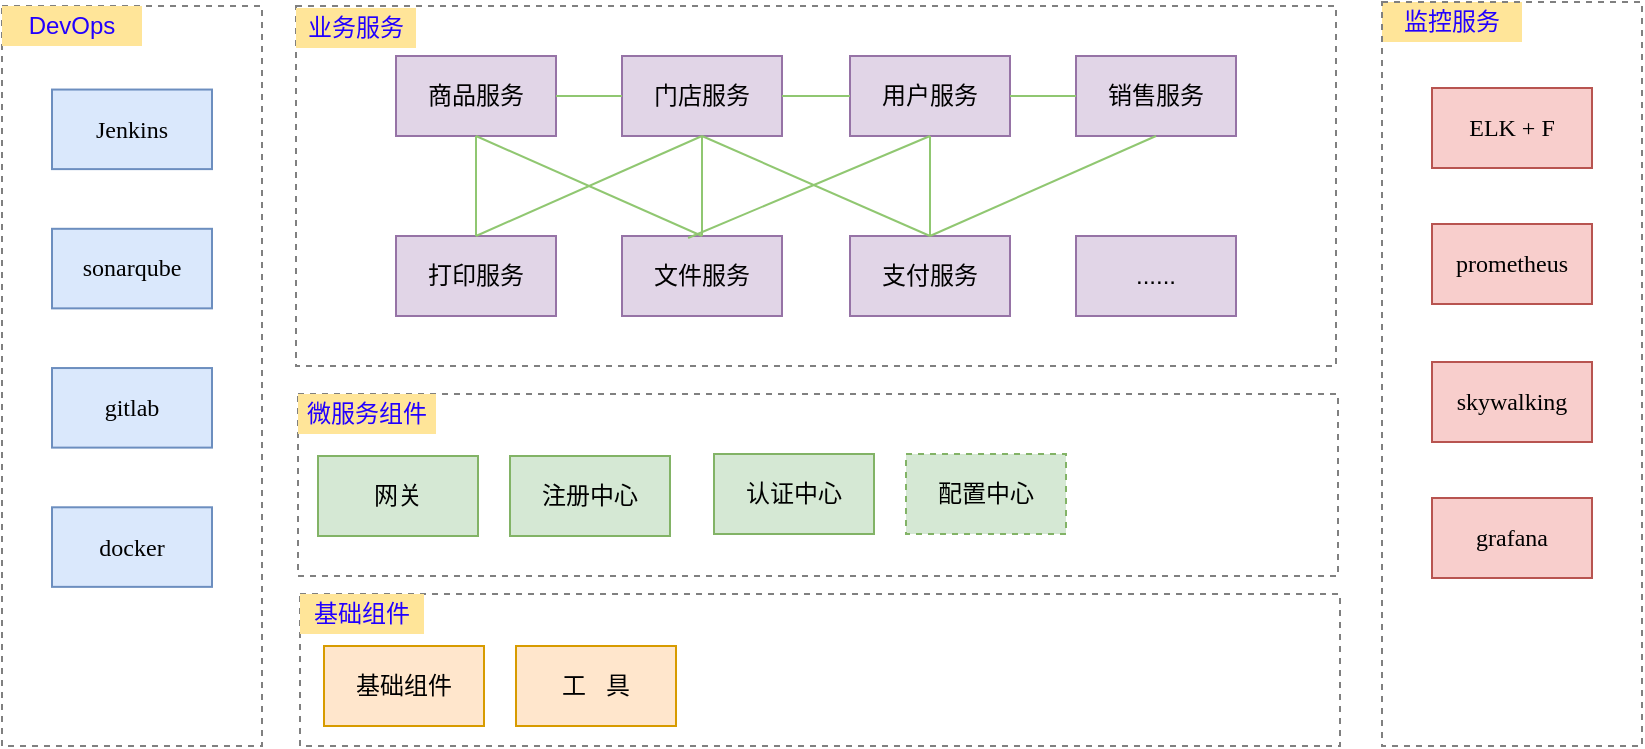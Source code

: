 <mxfile version="12.9.3" type="github">
  <diagram id="GURehOPzaELDxNWefYv2" name="第 1 页">
    <mxGraphModel dx="1422" dy="737" grid="0" gridSize="10" guides="1" tooltips="1" connect="1" arrows="1" fold="1" page="0" pageScale="1" pageWidth="827" pageHeight="1169" math="0" shadow="0">
      <root>
        <mxCell id="0" />
        <mxCell id="1" parent="0" />
        <mxCell id="2d70hu0ODLxBEcMr88J4-11" value="" style="group" vertex="1" connectable="0" parent="1">
          <mxGeometry x="10" y="320" width="130" height="370" as="geometry" />
        </mxCell>
        <mxCell id="EontonIsWMsEiqyyIHZb-103" value="" style="rounded=0;whiteSpace=wrap;html=1;dashed=1;fillColor=none;strokeColor=#808080;" parent="2d70hu0ODLxBEcMr88J4-11" vertex="1">
          <mxGeometry width="130" height="370" as="geometry" />
        </mxCell>
        <mxCell id="EontonIsWMsEiqyyIHZb-105" value="&lt;div style=&quot;text-align: left&quot;&gt;&lt;span style=&quot;white-space: pre-wrap&quot;&gt;&lt;font face=&quot;simsun&quot;&gt;Jenkins&lt;/font&gt;&lt;/span&gt;&lt;/div&gt;" style="rounded=0;whiteSpace=wrap;html=1;fillColor=#dae8fc;strokeColor=#6c8ebf;" parent="2d70hu0ODLxBEcMr88J4-11" vertex="1">
          <mxGeometry x="25" y="41.774" width="80" height="39.785" as="geometry" />
        </mxCell>
        <mxCell id="EontonIsWMsEiqyyIHZb-106" value="&lt;div style=&quot;text-align: left&quot;&gt;&lt;span style=&quot;white-space: pre-wrap&quot;&gt;&lt;font face=&quot;simsun&quot;&gt;gitlab&lt;/font&gt;&lt;/span&gt;&lt;/div&gt;" style="rounded=0;whiteSpace=wrap;html=1;fillColor=#dae8fc;strokeColor=#6c8ebf;" parent="2d70hu0ODLxBEcMr88J4-11" vertex="1">
          <mxGeometry x="25" y="181.022" width="80" height="39.785" as="geometry" />
        </mxCell>
        <mxCell id="EontonIsWMsEiqyyIHZb-107" value="&lt;div style=&quot;text-align: left&quot;&gt;&lt;font face=&quot;simsun&quot;&gt;&lt;span style=&quot;white-space: pre-wrap&quot;&gt;sonarqube&lt;/span&gt;&lt;/font&gt;&lt;/div&gt;" style="rounded=0;whiteSpace=wrap;html=1;fillColor=#dae8fc;strokeColor=#6c8ebf;" parent="2d70hu0ODLxBEcMr88J4-11" vertex="1">
          <mxGeometry x="25" y="111.398" width="80" height="39.785" as="geometry" />
        </mxCell>
        <mxCell id="EontonIsWMsEiqyyIHZb-108" value="&lt;div style=&quot;text-align: left&quot;&gt;&lt;span style=&quot;white-space: pre-wrap&quot;&gt;&lt;font face=&quot;simsun&quot;&gt;docker&lt;/font&gt;&lt;/span&gt;&lt;/div&gt;" style="rounded=0;whiteSpace=wrap;html=1;fillColor=#dae8fc;strokeColor=#6c8ebf;" parent="2d70hu0ODLxBEcMr88J4-11" vertex="1">
          <mxGeometry x="25" y="250.645" width="80" height="39.785" as="geometry" />
        </mxCell>
        <mxCell id="EontonIsWMsEiqyyIHZb-104" value="DevOps" style="text;html=1;strokeColor=none;fillColor=#FFE599;align=center;verticalAlign=middle;whiteSpace=wrap;rounded=0;dashed=1;fontColor=#2200FF;" parent="2d70hu0ODLxBEcMr88J4-11" vertex="1">
          <mxGeometry width="70" height="20" as="geometry" />
        </mxCell>
        <mxCell id="EontonIsWMsEiqyyIHZb-47" value="" style="group" parent="1" vertex="1" connectable="0">
          <mxGeometry x="157" y="320" width="520" height="180" as="geometry" />
        </mxCell>
        <mxCell id="EontonIsWMsEiqyyIHZb-34" value="" style="rounded=0;whiteSpace=wrap;html=1;dashed=1;fillColor=none;strokeColor=#808080;" parent="EontonIsWMsEiqyyIHZb-47" vertex="1">
          <mxGeometry width="520" height="180" as="geometry" />
        </mxCell>
        <mxCell id="EontonIsWMsEiqyyIHZb-20" value="商品服务" style="rounded=0;whiteSpace=wrap;html=1;fillColor=#e1d5e7;strokeColor=#9673a6;" parent="EontonIsWMsEiqyyIHZb-47" vertex="1">
          <mxGeometry x="50" y="25" width="80" height="40" as="geometry" />
        </mxCell>
        <mxCell id="EontonIsWMsEiqyyIHZb-21" value="门店服务" style="rounded=0;whiteSpace=wrap;html=1;fillColor=#e1d5e7;strokeColor=#9673a6;" parent="EontonIsWMsEiqyyIHZb-47" vertex="1">
          <mxGeometry x="163" y="25" width="80" height="40" as="geometry" />
        </mxCell>
        <mxCell id="EontonIsWMsEiqyyIHZb-22" value="用户服务" style="rounded=0;whiteSpace=wrap;html=1;fillColor=#e1d5e7;strokeColor=#9673a6;" parent="EontonIsWMsEiqyyIHZb-47" vertex="1">
          <mxGeometry x="277" y="25" width="80" height="40" as="geometry" />
        </mxCell>
        <mxCell id="EontonIsWMsEiqyyIHZb-23" value="销售服务" style="rounded=0;whiteSpace=wrap;html=1;fillColor=#e1d5e7;strokeColor=#9673a6;" parent="EontonIsWMsEiqyyIHZb-47" vertex="1">
          <mxGeometry x="390" y="25" width="80" height="40" as="geometry" />
        </mxCell>
        <mxCell id="EontonIsWMsEiqyyIHZb-24" value="打印服务" style="rounded=0;whiteSpace=wrap;html=1;fillColor=#e1d5e7;strokeColor=#9673a6;" parent="EontonIsWMsEiqyyIHZb-47" vertex="1">
          <mxGeometry x="50" y="115" width="80" height="40" as="geometry" />
        </mxCell>
        <mxCell id="EontonIsWMsEiqyyIHZb-26" value="文件服务&lt;br&gt;" style="rounded=0;whiteSpace=wrap;html=1;fillColor=#e1d5e7;strokeColor=#9673a6;" parent="EontonIsWMsEiqyyIHZb-47" vertex="1">
          <mxGeometry x="163" y="115" width="80" height="40" as="geometry" />
        </mxCell>
        <mxCell id="EontonIsWMsEiqyyIHZb-27" value="支付服务" style="rounded=0;whiteSpace=wrap;html=1;fillColor=#e1d5e7;strokeColor=#9673a6;" parent="EontonIsWMsEiqyyIHZb-47" vertex="1">
          <mxGeometry x="277" y="115" width="80" height="40" as="geometry" />
        </mxCell>
        <mxCell id="EontonIsWMsEiqyyIHZb-28" value="......" style="rounded=0;whiteSpace=wrap;html=1;fillColor=#e1d5e7;strokeColor=#9673a6;" parent="EontonIsWMsEiqyyIHZb-47" vertex="1">
          <mxGeometry x="390" y="115" width="80" height="40" as="geometry" />
        </mxCell>
        <mxCell id="EontonIsWMsEiqyyIHZb-36" value="" style="endArrow=none;html=1;strokeColor=#90C771;fillColor=#d5e8d4;exitX=0.5;exitY=0;exitDx=0;exitDy=0;entryX=0.5;entryY=1;entryDx=0;entryDy=0;" parent="EontonIsWMsEiqyyIHZb-47" source="EontonIsWMsEiqyyIHZb-24" target="EontonIsWMsEiqyyIHZb-20" edge="1">
          <mxGeometry width="50" height="50" relative="1" as="geometry">
            <mxPoint x="40" y="129" as="sourcePoint" />
            <mxPoint x="90" y="79" as="targetPoint" />
          </mxGeometry>
        </mxCell>
        <mxCell id="EontonIsWMsEiqyyIHZb-37" value="" style="endArrow=none;html=1;strokeColor=#90C771;fillColor=#d5e8d4;exitX=0.5;exitY=0;exitDx=0;exitDy=0;entryX=0.5;entryY=1;entryDx=0;entryDy=0;" parent="EontonIsWMsEiqyyIHZb-47" source="EontonIsWMsEiqyyIHZb-26" target="EontonIsWMsEiqyyIHZb-20" edge="1">
          <mxGeometry width="50" height="50" relative="1" as="geometry">
            <mxPoint x="100" y="125" as="sourcePoint" />
            <mxPoint x="100" y="89" as="targetPoint" />
          </mxGeometry>
        </mxCell>
        <mxCell id="EontonIsWMsEiqyyIHZb-38" value="" style="endArrow=none;html=1;strokeColor=#90C771;fillColor=#d5e8d4;exitX=0.5;exitY=1;exitDx=0;exitDy=0;entryX=0.5;entryY=0;entryDx=0;entryDy=0;" parent="EontonIsWMsEiqyyIHZb-47" source="EontonIsWMsEiqyyIHZb-23" target="EontonIsWMsEiqyyIHZb-27" edge="1">
          <mxGeometry width="50" height="50" relative="1" as="geometry">
            <mxPoint x="213" y="125" as="sourcePoint" />
            <mxPoint x="100" y="89" as="targetPoint" />
          </mxGeometry>
        </mxCell>
        <mxCell id="EontonIsWMsEiqyyIHZb-39" value="" style="endArrow=none;html=1;strokeColor=#90C771;fillColor=#d5e8d4;exitX=0;exitY=0.5;exitDx=0;exitDy=0;entryX=1;entryY=0.5;entryDx=0;entryDy=0;" parent="EontonIsWMsEiqyyIHZb-47" source="EontonIsWMsEiqyyIHZb-22" target="EontonIsWMsEiqyyIHZb-21" edge="1">
          <mxGeometry width="50" height="50" relative="1" as="geometry">
            <mxPoint x="440" y="75" as="sourcePoint" />
            <mxPoint x="327" y="111" as="targetPoint" />
          </mxGeometry>
        </mxCell>
        <mxCell id="EontonIsWMsEiqyyIHZb-40" value="" style="endArrow=none;html=1;strokeColor=#90C771;fillColor=#d5e8d4;entryX=0.5;entryY=0;entryDx=0;entryDy=0;exitX=0.5;exitY=1;exitDx=0;exitDy=0;" parent="EontonIsWMsEiqyyIHZb-47" source="EontonIsWMsEiqyyIHZb-21" target="EontonIsWMsEiqyyIHZb-24" edge="1">
          <mxGeometry width="50" height="50" relative="1" as="geometry">
            <mxPoint x="440" y="89" as="sourcePoint" />
            <mxPoint x="327" y="125" as="targetPoint" />
          </mxGeometry>
        </mxCell>
        <mxCell id="EontonIsWMsEiqyyIHZb-41" value="" style="endArrow=none;html=1;strokeColor=#90C771;fillColor=#d5e8d4;entryX=0;entryY=0.5;entryDx=0;entryDy=0;exitX=1;exitY=0.5;exitDx=0;exitDy=0;" parent="EontonIsWMsEiqyyIHZb-47" source="EontonIsWMsEiqyyIHZb-20" target="EontonIsWMsEiqyyIHZb-21" edge="1">
          <mxGeometry width="50" height="50" relative="1" as="geometry">
            <mxPoint x="287" y="67.335" as="sourcePoint" />
            <mxPoint x="100" y="125" as="targetPoint" />
          </mxGeometry>
        </mxCell>
        <mxCell id="EontonIsWMsEiqyyIHZb-42" value="" style="endArrow=none;html=1;strokeColor=#90C771;fillColor=#d5e8d4;entryX=0.5;entryY=0;entryDx=0;entryDy=0;exitX=0.5;exitY=1;exitDx=0;exitDy=0;" parent="EontonIsWMsEiqyyIHZb-47" source="EontonIsWMsEiqyyIHZb-22" target="EontonIsWMsEiqyyIHZb-27" edge="1">
          <mxGeometry width="50" height="50" relative="1" as="geometry">
            <mxPoint x="287" y="67.335" as="sourcePoint" />
            <mxPoint x="100" y="125" as="targetPoint" />
          </mxGeometry>
        </mxCell>
        <mxCell id="EontonIsWMsEiqyyIHZb-43" value="" style="endArrow=none;html=1;strokeColor=#90C771;fillColor=#d5e8d4;exitX=0.5;exitY=1;exitDx=0;exitDy=0;" parent="EontonIsWMsEiqyyIHZb-47" source="EontonIsWMsEiqyyIHZb-21" target="EontonIsWMsEiqyyIHZb-26" edge="1">
          <mxGeometry width="50" height="50" relative="1" as="geometry">
            <mxPoint x="327" y="75" as="sourcePoint" />
            <mxPoint x="327" y="125" as="targetPoint" />
          </mxGeometry>
        </mxCell>
        <mxCell id="EontonIsWMsEiqyyIHZb-44" value="" style="endArrow=none;html=1;strokeColor=#90C771;fillColor=#d5e8d4;entryX=0.5;entryY=0;entryDx=0;entryDy=0;exitX=0.5;exitY=1;exitDx=0;exitDy=0;" parent="EontonIsWMsEiqyyIHZb-47" source="EontonIsWMsEiqyyIHZb-21" target="EontonIsWMsEiqyyIHZb-27" edge="1">
          <mxGeometry width="50" height="50" relative="1" as="geometry">
            <mxPoint x="327" y="75" as="sourcePoint" />
            <mxPoint x="100" y="125" as="targetPoint" />
          </mxGeometry>
        </mxCell>
        <mxCell id="EontonIsWMsEiqyyIHZb-45" value="" style="endArrow=none;html=1;strokeColor=#90C771;fillColor=#d5e8d4;entryX=0.413;entryY=0.025;entryDx=0;entryDy=0;entryPerimeter=0;exitX=0.5;exitY=1;exitDx=0;exitDy=0;" parent="EontonIsWMsEiqyyIHZb-47" source="EontonIsWMsEiqyyIHZb-22" target="EontonIsWMsEiqyyIHZb-26" edge="1">
          <mxGeometry width="50" height="50" relative="1" as="geometry">
            <mxPoint x="320" y="69" as="sourcePoint" />
            <mxPoint x="327" y="125" as="targetPoint" />
          </mxGeometry>
        </mxCell>
        <mxCell id="EontonIsWMsEiqyyIHZb-46" value="" style="endArrow=none;html=1;strokeColor=#90C771;fillColor=#d5e8d4;exitX=1;exitY=0.5;exitDx=0;exitDy=0;entryX=0;entryY=0.5;entryDx=0;entryDy=0;" parent="EontonIsWMsEiqyyIHZb-47" source="EontonIsWMsEiqyyIHZb-22" target="EontonIsWMsEiqyyIHZb-23" edge="1">
          <mxGeometry width="50" height="50" relative="1" as="geometry">
            <mxPoint x="440" y="75" as="sourcePoint" />
            <mxPoint x="327" y="125" as="targetPoint" />
          </mxGeometry>
        </mxCell>
        <mxCell id="EontonIsWMsEiqyyIHZb-81" value="业务服务" style="text;html=1;strokeColor=none;fillColor=#FFE599;align=center;verticalAlign=middle;whiteSpace=wrap;rounded=0;dashed=1;fontColor=#2200FF;" parent="EontonIsWMsEiqyyIHZb-47" vertex="1">
          <mxGeometry y="1" width="60" height="20" as="geometry" />
        </mxCell>
        <mxCell id="2d70hu0ODLxBEcMr88J4-9" value="" style="group" vertex="1" connectable="0" parent="1">
          <mxGeometry x="158" y="514" width="520" height="91" as="geometry" />
        </mxCell>
        <mxCell id="EontonIsWMsEiqyyIHZb-79" value="" style="rounded=0;whiteSpace=wrap;html=1;dashed=1;fillColor=none;strokeColor=#808080;" parent="2d70hu0ODLxBEcMr88J4-9" vertex="1">
          <mxGeometry width="520" height="91" as="geometry" />
        </mxCell>
        <mxCell id="EontonIsWMsEiqyyIHZb-29" value="注册中心" style="rounded=0;whiteSpace=wrap;html=1;fillColor=#d5e8d4;strokeColor=#82b366;" parent="2d70hu0ODLxBEcMr88J4-9" vertex="1">
          <mxGeometry x="106" y="31" width="80" height="40" as="geometry" />
        </mxCell>
        <mxCell id="EontonIsWMsEiqyyIHZb-30" value="网关" style="rounded=0;whiteSpace=wrap;html=1;fillColor=#d5e8d4;strokeColor=#82b366;" parent="2d70hu0ODLxBEcMr88J4-9" vertex="1">
          <mxGeometry x="10" y="31" width="80" height="40" as="geometry" />
        </mxCell>
        <mxCell id="EontonIsWMsEiqyyIHZb-31" value="认证中心" style="rounded=0;whiteSpace=wrap;html=1;fillColor=#d5e8d4;strokeColor=#82b366;" parent="2d70hu0ODLxBEcMr88J4-9" vertex="1">
          <mxGeometry x="208" y="30" width="80" height="40" as="geometry" />
        </mxCell>
        <mxCell id="EontonIsWMsEiqyyIHZb-80" value="微服务组件" style="text;html=1;strokeColor=none;fillColor=#FFE599;align=center;verticalAlign=middle;whiteSpace=wrap;rounded=0;dashed=1;fontColor=#2200FF;" parent="2d70hu0ODLxBEcMr88J4-9" vertex="1">
          <mxGeometry width="69" height="20" as="geometry" />
        </mxCell>
        <mxCell id="2d70hu0ODLxBEcMr88J4-8" value="配置中心" style="rounded=0;whiteSpace=wrap;html=1;fillColor=#d5e8d4;strokeColor=#82b366;dashed=1;" vertex="1" parent="2d70hu0ODLxBEcMr88J4-9">
          <mxGeometry x="304" y="30" width="80" height="40" as="geometry" />
        </mxCell>
        <mxCell id="2d70hu0ODLxBEcMr88J4-10" value="" style="group" vertex="1" connectable="0" parent="1">
          <mxGeometry x="159" y="614" width="520" height="76" as="geometry" />
        </mxCell>
        <mxCell id="2d70hu0ODLxBEcMr88J4-2" value="" style="rounded=0;whiteSpace=wrap;html=1;dashed=1;fillColor=none;strokeColor=#808080;" vertex="1" parent="2d70hu0ODLxBEcMr88J4-10">
          <mxGeometry width="520" height="76" as="geometry" />
        </mxCell>
        <mxCell id="2d70hu0ODLxBEcMr88J4-3" value="工&amp;nbsp; &amp;nbsp;具" style="rounded=0;whiteSpace=wrap;html=1;fillColor=#ffe6cc;strokeColor=#d79b00;" vertex="1" parent="2d70hu0ODLxBEcMr88J4-10">
          <mxGeometry x="108" y="26" width="80" height="40" as="geometry" />
        </mxCell>
        <mxCell id="2d70hu0ODLxBEcMr88J4-4" value="基础组件" style="rounded=0;whiteSpace=wrap;html=1;fillColor=#ffe6cc;strokeColor=#d79b00;" vertex="1" parent="2d70hu0ODLxBEcMr88J4-10">
          <mxGeometry x="12" y="26" width="80" height="40" as="geometry" />
        </mxCell>
        <mxCell id="2d70hu0ODLxBEcMr88J4-6" value="基础组件" style="text;html=1;strokeColor=none;fillColor=#FFE599;align=center;verticalAlign=middle;whiteSpace=wrap;rounded=0;dashed=1;fontColor=#2200FF;" vertex="1" parent="2d70hu0ODLxBEcMr88J4-10">
          <mxGeometry width="62" height="20" as="geometry" />
        </mxCell>
        <mxCell id="EontonIsWMsEiqyyIHZb-100" value="监控服务" style="text;html=1;strokeColor=none;fillColor=#FFE599;align=center;verticalAlign=middle;whiteSpace=wrap;rounded=0;dashed=1;fontColor=#2200FF;" parent="1" vertex="1">
          <mxGeometry x="700" y="318" width="70" height="20" as="geometry" />
        </mxCell>
        <mxCell id="2d70hu0ODLxBEcMr88J4-12" value="" style="group" vertex="1" connectable="0" parent="1">
          <mxGeometry x="700" y="318" width="130" height="372" as="geometry" />
        </mxCell>
        <mxCell id="EontonIsWMsEiqyyIHZb-95" value="" style="rounded=0;whiteSpace=wrap;html=1;dashed=1;fillColor=none;strokeColor=#808080;" parent="2d70hu0ODLxBEcMr88J4-12" vertex="1">
          <mxGeometry width="130" height="372" as="geometry" />
        </mxCell>
        <mxCell id="EontonIsWMsEiqyyIHZb-89" value="&lt;span style=&quot;font-family: &amp;#34;simsun&amp;#34; ; text-align: left ; white-space: pre-wrap&quot;&gt;ELK + F&lt;/span&gt;" style="rounded=0;whiteSpace=wrap;html=1;fillColor=#f8cecc;strokeColor=#b85450;" parent="2d70hu0ODLxBEcMr88J4-12" vertex="1">
          <mxGeometry x="25" y="43" width="80" height="40" as="geometry" />
        </mxCell>
        <mxCell id="EontonIsWMsEiqyyIHZb-90" value="&lt;span style=&quot;font-family: &amp;#34;simsun&amp;#34; ; text-align: left ; white-space: pre-wrap&quot;&gt;prometheus&lt;/span&gt;" style="rounded=0;whiteSpace=wrap;html=1;fillColor=#f8cecc;strokeColor=#b85450;" parent="2d70hu0ODLxBEcMr88J4-12" vertex="1">
          <mxGeometry x="25" y="111" width="80" height="40" as="geometry" />
        </mxCell>
        <mxCell id="EontonIsWMsEiqyyIHZb-91" value="&lt;span style=&quot;font-family: &amp;#34;simsun&amp;#34; ; text-align: left ; white-space: pre-wrap&quot;&gt;skywalking&lt;/span&gt;" style="rounded=0;whiteSpace=wrap;html=1;fillColor=#f8cecc;strokeColor=#b85450;" parent="2d70hu0ODLxBEcMr88J4-12" vertex="1">
          <mxGeometry x="25" y="180" width="80" height="40" as="geometry" />
        </mxCell>
        <mxCell id="EontonIsWMsEiqyyIHZb-92" value="&lt;span style=&quot;font-family: &amp;#34;simsun&amp;#34; ; text-align: left ; white-space: pre-wrap&quot;&gt;grafana&lt;/span&gt;" style="rounded=0;whiteSpace=wrap;html=1;fillColor=#f8cecc;strokeColor=#b85450;" parent="2d70hu0ODLxBEcMr88J4-12" vertex="1">
          <mxGeometry x="25" y="248" width="80" height="40" as="geometry" />
        </mxCell>
      </root>
    </mxGraphModel>
  </diagram>
</mxfile>
